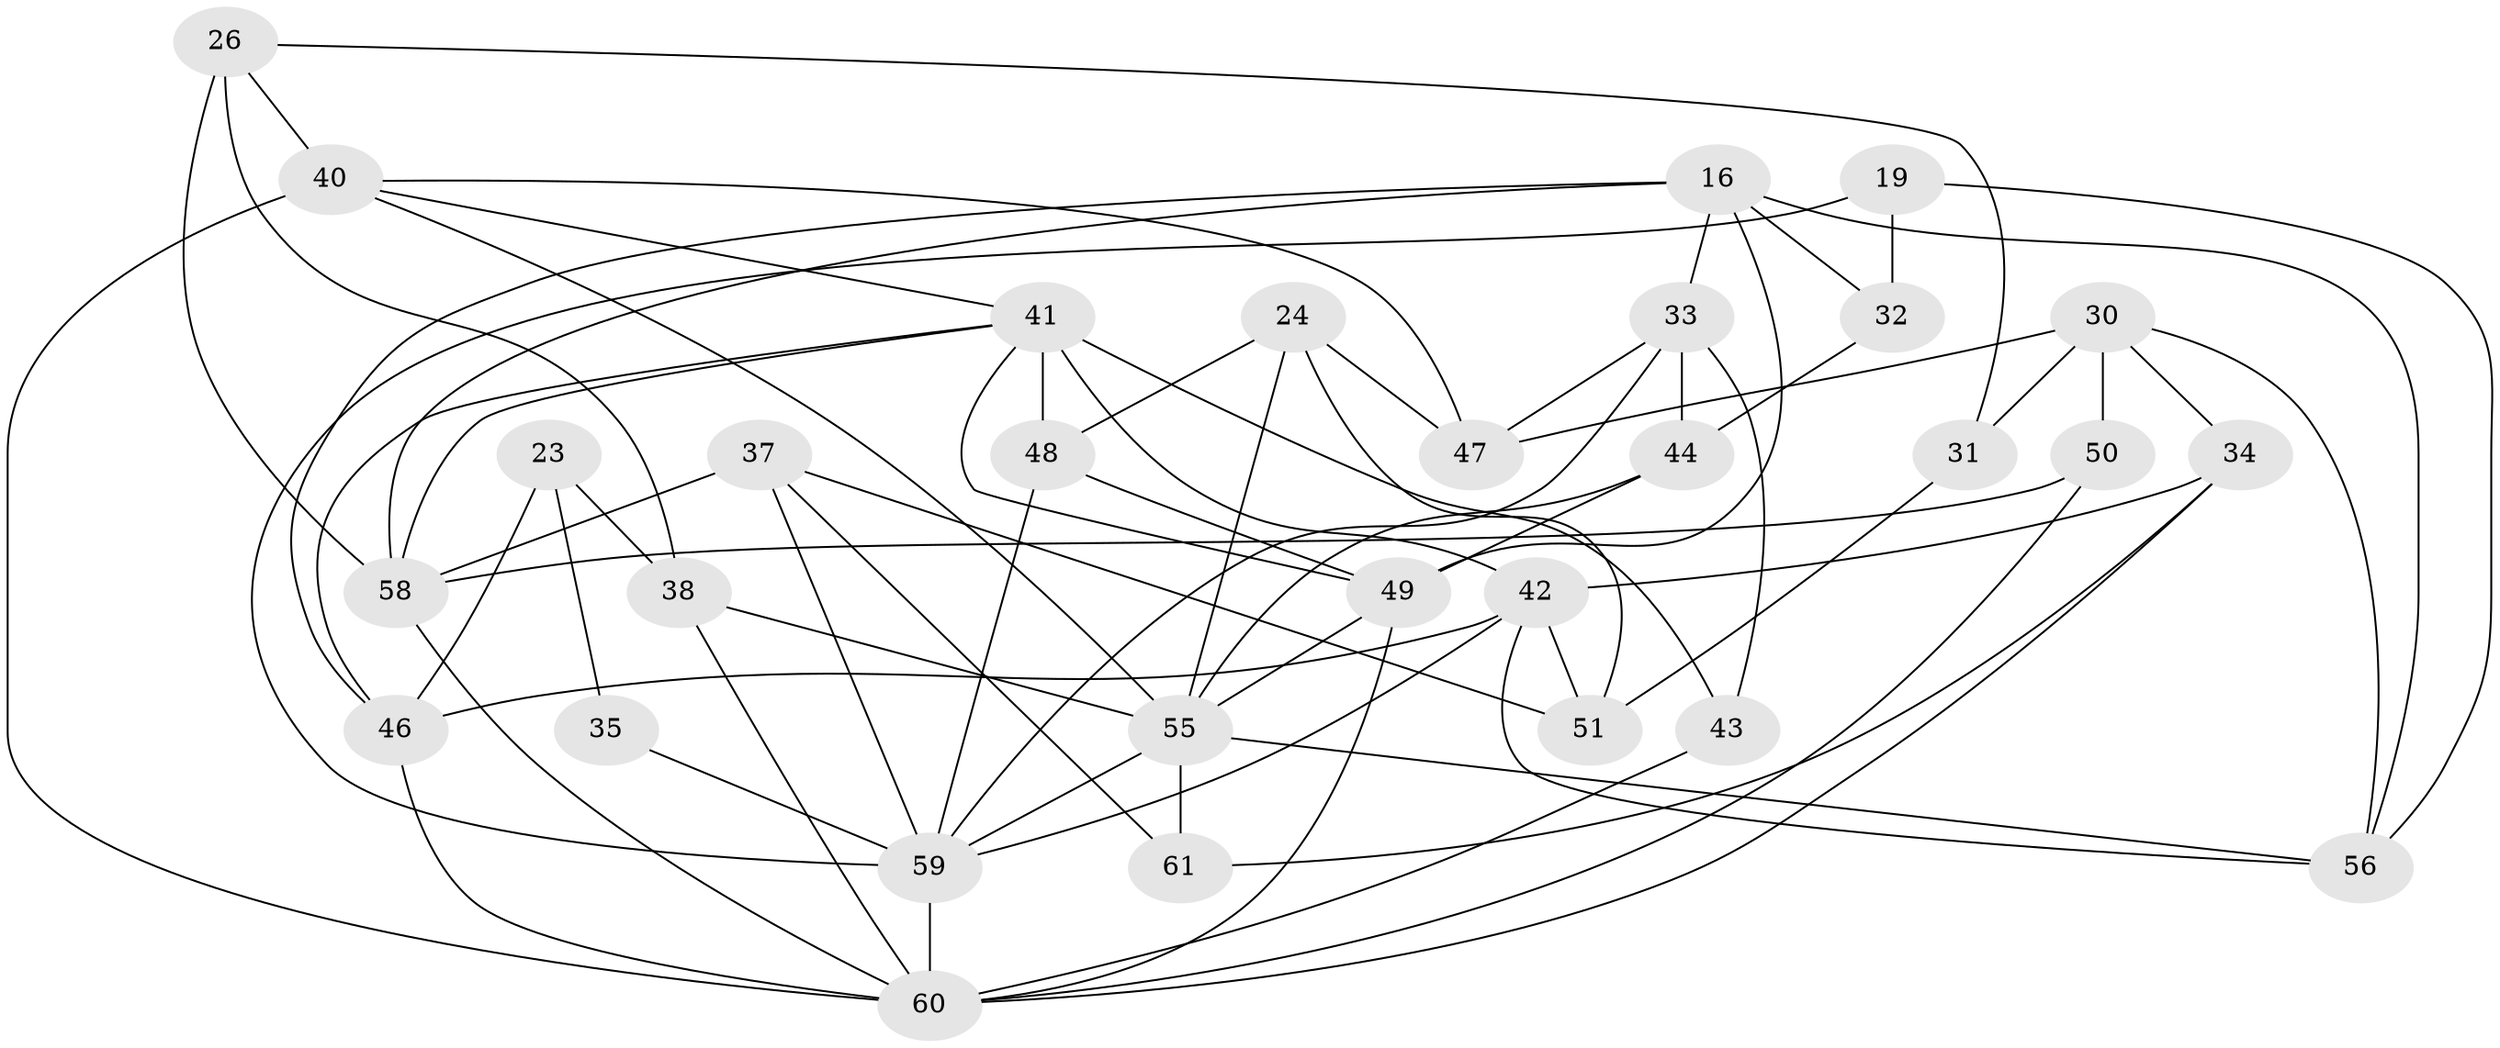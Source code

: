 // original degree distribution, {5: 0.2459016393442623, 3: 0.22950819672131148, 2: 0.11475409836065574, 4: 0.3114754098360656, 6: 0.08196721311475409, 7: 0.01639344262295082}
// Generated by graph-tools (version 1.1) at 2025/49/03/09/25 04:49:55]
// undirected, 30 vertices, 70 edges
graph export_dot {
graph [start="1"]
  node [color=gray90,style=filled];
  16 [super="+10"];
  19;
  23;
  24 [super="+21"];
  26 [super="+7+13"];
  30 [super="+9"];
  31;
  32;
  33 [super="+17"];
  34;
  35;
  37;
  38;
  40 [super="+11"];
  41 [super="+8"];
  42 [super="+12+27"];
  43 [super="+14"];
  44;
  46 [super="+22"];
  47;
  48 [super="+2"];
  49 [super="+36+15"];
  50;
  51;
  55 [super="+28+54"];
  56 [super="+5"];
  58 [super="+52"];
  59 [super="+57"];
  60 [super="+29+53"];
  61 [super="+6"];
  16 -- 56;
  16 -- 58 [weight=2];
  16 -- 32;
  16 -- 49 [weight=2];
  16 -- 46;
  16 -- 33;
  19 -- 56 [weight=2];
  19 -- 32;
  19 -- 59;
  23 -- 46;
  23 -- 38;
  23 -- 35;
  24 -- 51;
  24 -- 47;
  24 -- 48 [weight=2];
  24 -- 55 [weight=2];
  26 -- 40 [weight=2];
  26 -- 38 [weight=2];
  26 -- 58 [weight=2];
  26 -- 31;
  30 -- 50;
  30 -- 34;
  30 -- 56;
  30 -- 31;
  30 -- 47;
  31 -- 51;
  32 -- 44;
  33 -- 47;
  33 -- 43;
  33 -- 44;
  33 -- 59;
  34 -- 61;
  34 -- 60;
  34 -- 42;
  35 -- 59;
  37 -- 58 [weight=2];
  37 -- 51;
  37 -- 61;
  37 -- 59 [weight=2];
  38 -- 55;
  38 -- 60;
  40 -- 47;
  40 -- 41;
  40 -- 60 [weight=3];
  40 -- 55;
  41 -- 58;
  41 -- 46;
  41 -- 48;
  41 -- 49;
  41 -- 43;
  41 -- 42 [weight=2];
  42 -- 56;
  42 -- 59 [weight=2];
  42 -- 51;
  42 -- 46;
  43 -- 60 [weight=2];
  44 -- 55;
  44 -- 49;
  46 -- 60;
  48 -- 49 [weight=2];
  48 -- 59;
  49 -- 60;
  49 -- 55;
  50 -- 58;
  50 -- 60;
  55 -- 59 [weight=2];
  55 -- 61 [weight=3];
  55 -- 56;
  58 -- 60;
  59 -- 60 [weight=2];
}
